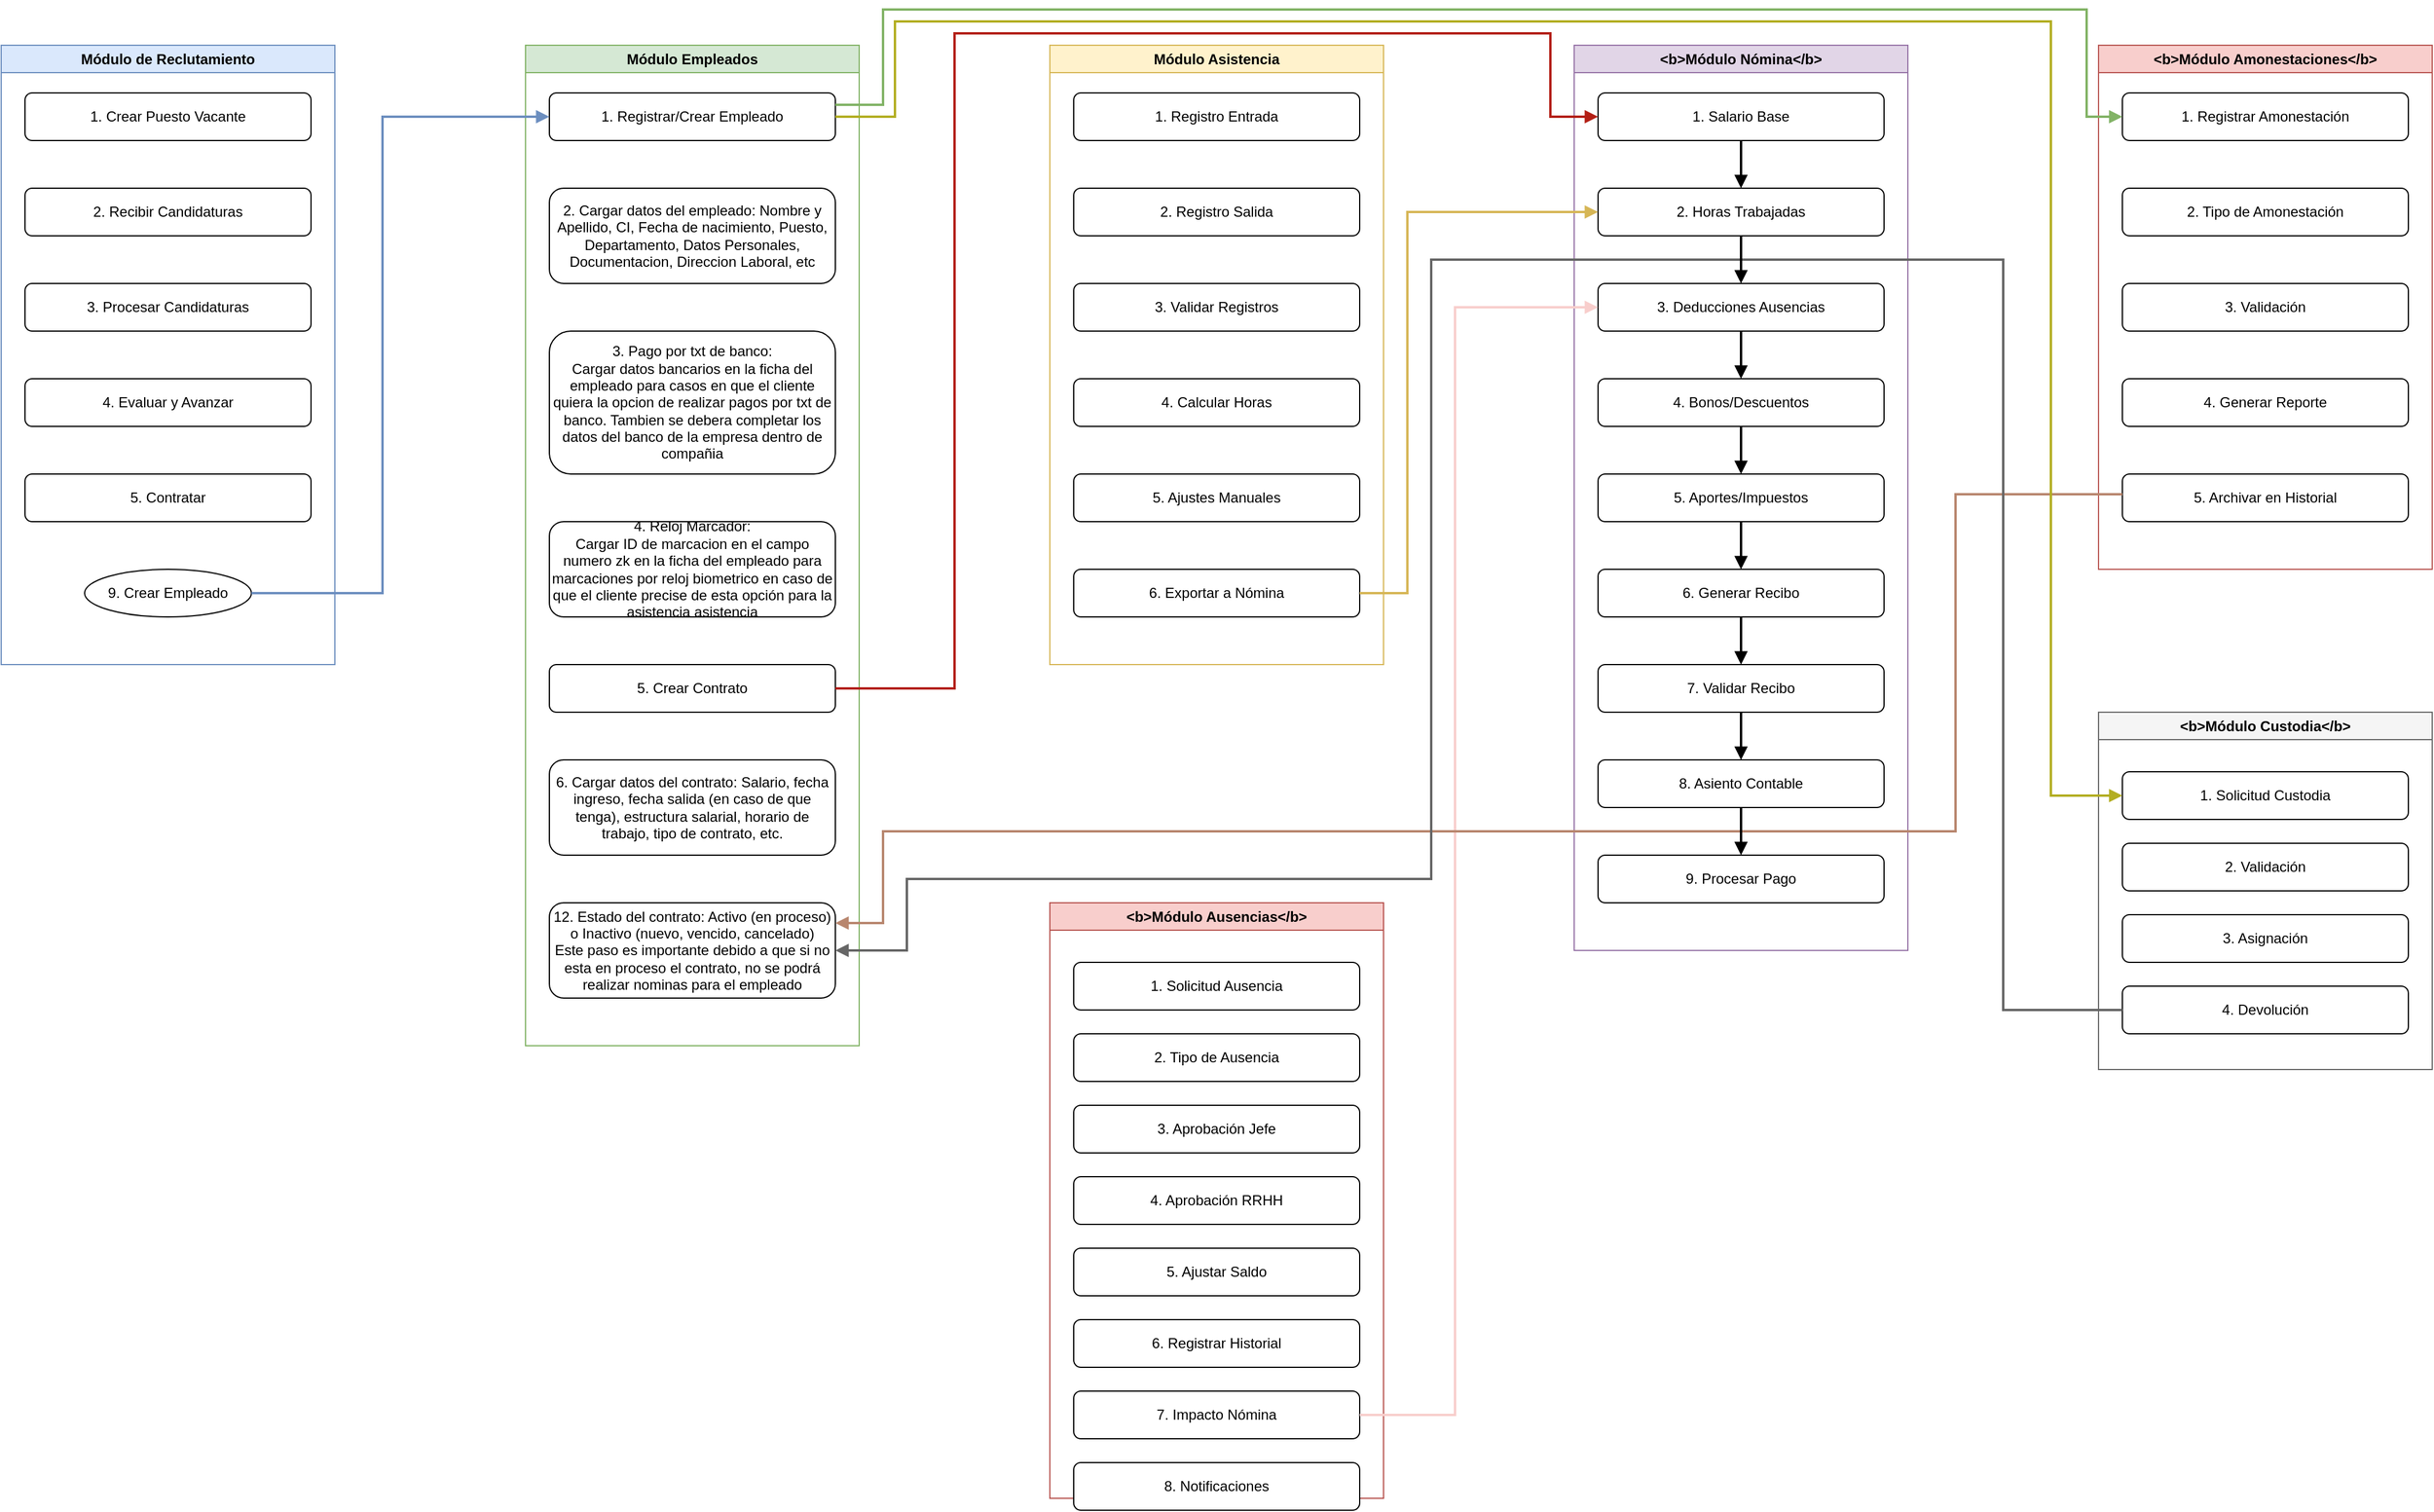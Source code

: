 <mxfile version="26.2.14">
  <diagram name="RRHH_Odoo_Flujo_Optimizado" id="X3b9cJ5aVg2Kd97cH52v">
    <mxGraphModel dx="1501" dy="779" grid="1" gridSize="10" guides="1" tooltips="1" connect="1" arrows="1" fold="1" page="1" pageScale="1" pageWidth="1169" pageHeight="827" math="0" shadow="0">
      <root>
        <mxCell id="0" />
        <mxCell id="1" parent="0" />
        <mxCell id="reclutamiento" value="Módulo de Reclutamiento" style="swimlane;whiteSpace=wrap;fillColor=#dae8fc;strokeColor=#6c8ebf;" parent="1" vertex="1">
          <mxGeometry x="40" y="80" width="280" height="520" as="geometry" />
        </mxCell>
        <mxCell id="definir_requisitos" value="1. Crear Puesto Vacante" style="rounded=1;whiteSpace=wrap;" parent="reclutamiento" vertex="1">
          <mxGeometry x="20" y="40" width="240" height="40" as="geometry" />
        </mxCell>
        <mxCell id="publicar_vacante" value="2. Recibir Candidaturas" style="rounded=1;whiteSpace=wrap;" parent="reclutamiento" vertex="1">
          <mxGeometry x="20" y="120" width="240" height="40" as="geometry" />
        </mxCell>
        <mxCell id="recibir_postulaciones" value="3. Procesar Candidaturas" style="rounded=1;whiteSpace=wrap;" parent="reclutamiento" vertex="1">
          <mxGeometry x="20" y="200" width="240" height="40" as="geometry" />
        </mxCell>
        <mxCell id="evaluar_candidatos" value="4. Evaluar y Avanzar" style="rounded=1;whiteSpace=wrap;" parent="reclutamiento" vertex="1">
          <mxGeometry x="20" y="280" width="240" height="40" as="geometry" />
        </mxCell>
        <mxCell id="test_formulario" value="5. Contratar" style="rounded=1;whiteSpace=wrap;" parent="reclutamiento" vertex="1">
          <mxGeometry x="20" y="360" width="240" height="40" as="geometry" />
        </mxCell>
        <mxCell id="crear_empleado" value="9. Crear Empleado" style="ellipse;whiteSpace=wrap;" parent="reclutamiento" vertex="1">
          <mxGeometry x="70" y="440" width="140" height="40" as="geometry" />
        </mxCell>
        <mxCell id="empleados" value="Módulo Empleados" style="swimlane;whiteSpace=wrap;fillColor=#d5e8d4;strokeColor=#82b366;" parent="1" vertex="1">
          <mxGeometry x="480" y="80" width="280" height="840" as="geometry" />
        </mxCell>
        <mxCell id="registro_empleado" value="1. Registrar/Crear Empleado" style="rounded=1;whiteSpace=wrap;" parent="empleados" vertex="1">
          <mxGeometry x="20" y="40" width="240" height="40" as="geometry" />
        </mxCell>
        <mxCell id="asignacion_puesto" value="6. Cargar datos del contrato: Salario, fecha ingreso, fecha salida (en caso de que tenga), estructura salarial, horario de trabajo, tipo de contrato, etc." style="rounded=1;whiteSpace=wrap;" parent="empleados" vertex="1">
          <mxGeometry x="20" y="600" width="240" height="80" as="geometry" />
        </mxCell>
        <mxCell id="asignacion_departamento" value="2. Cargar datos del empleado: Nombre y Apellido, CI, Fecha de nacimiento, Puesto, Departamento, Datos Personales, Documentacion, Direccion Laboral, etc" style="rounded=1;whiteSpace=wrap;" parent="empleados" vertex="1">
          <mxGeometry x="20" y="120" width="240" height="80" as="geometry" />
        </mxCell>
        <mxCell id="creacion_contrato" value="5. Crear Contrato" style="rounded=1;whiteSpace=wrap;" parent="empleados" vertex="1">
          <mxGeometry x="20" y="520" width="240" height="40" as="geometry" />
        </mxCell>
        <mxCell id="actualizacion_periodica" value="3. Pago por txt de banco:&#xa;Cargar datos bancarios en la ficha del empleado para casos en que el cliente quiera la opcion de realizar pagos por txt de banco. Tambien se debera completar los datos del banco de la empresa dentro de compañia" style="rounded=1;whiteSpace=wrap;" parent="empleados" vertex="1">
          <mxGeometry x="20" y="240" width="240" height="120" as="geometry" />
        </mxCell>
        <mxCell id="control_cambio_estado" value="12. Estado del contrato: Activo (en proceso) o Inactivo (nuevo, vencido, cancelado)&#xa;Este paso es importante debido a que si no esta en proceso el contrato, no se podrá realizar nominas para el empleado" style="rounded=1;whiteSpace=wrap;" parent="empleados" vertex="1">
          <mxGeometry x="20" y="720" width="240" height="80" as="geometry" />
        </mxCell>
        <mxCell id="7uCu36Cxa_jLhvMKCSyf-5" value="4. Reloj Marcador:&#xa;Cargar ID de marcacion en el campo numero zk en la ficha del empleado para marcaciones por reloj biometrico en caso de que el cliente precise de esta opción para la asistencia asistencia" style="rounded=1;whiteSpace=wrap;" vertex="1" parent="empleados">
          <mxGeometry x="20" y="400" width="240" height="80" as="geometry" />
        </mxCell>
        <mxCell id="asistencia" value="Módulo Asistencia" style="swimlane;whiteSpace=wrap;fillColor=#fff2cc;strokeColor=#d6b656;" parent="1" vertex="1">
          <mxGeometry x="920" y="80" width="280" height="520" as="geometry" />
        </mxCell>
        <mxCell id="registro_entrada" value="1. Registro Entrada" style="rounded=1;whiteSpace=wrap;" parent="asistencia" vertex="1">
          <mxGeometry x="20" y="40" width="240" height="40" as="geometry" />
        </mxCell>
        <mxCell id="registro_salida" value="2. Registro Salida" style="rounded=1;whiteSpace=wrap;" parent="asistencia" vertex="1">
          <mxGeometry x="20" y="120" width="240" height="40" as="geometry" />
        </mxCell>
        <mxCell id="validacion_asistencia" value="3. Validar Registros" style="rounded=1;whiteSpace=wrap;" parent="asistencia" vertex="1">
          <mxGeometry x="20" y="200" width="240" height="40" as="geometry" />
        </mxCell>
        <mxCell id="calculo_horas_trabajadas" value="4. Calcular Horas" style="rounded=1;whiteSpace=wrap;" parent="asistencia" vertex="1">
          <mxGeometry x="20" y="280" width="240" height="40" as="geometry" />
        </mxCell>
        <mxCell id="ajuste_manual" value="5. Ajustes Manuales" style="rounded=1;whiteSpace=wrap;" parent="asistencia" vertex="1">
          <mxGeometry x="20" y="360" width="240" height="40" as="geometry" />
        </mxCell>
        <mxCell id="exportacion_nomina" value="6. Exportar a Nómina" style="rounded=1;whiteSpace=wrap;" parent="asistencia" vertex="1">
          <mxGeometry x="20" y="440" width="240" height="40" as="geometry" />
        </mxCell>
        <mxCell id="ausencias" value="&lt;b&gt;Módulo Ausencias&lt;/b&gt;" style="swimlane;whiteSpace=wrap;fillColor=#f8cecc;strokeColor=#b85450;" parent="1" vertex="1">
          <mxGeometry x="920" y="800" width="280" height="500" as="geometry" />
        </mxCell>
        <mxCell id="creacion_solicitud" value="1. Solicitud Ausencia" style="rounded=1;whiteSpace=wrap;" parent="ausencias" vertex="1">
          <mxGeometry x="20" y="50" width="240" height="40" as="geometry" />
        </mxCell>
        <mxCell id="seleccion_tipo_ausencia" value="2. Tipo de Ausencia" style="rounded=1;whiteSpace=wrap;" parent="ausencias" vertex="1">
          <mxGeometry x="20" y="110" width="240" height="40" as="geometry" />
        </mxCell>
        <mxCell id="validacion_responsable" value="3. Aprobación Jefe" style="rounded=1;whiteSpace=wrap;" parent="ausencias" vertex="1">
          <mxGeometry x="20" y="170" width="240" height="40" as="geometry" />
        </mxCell>
        <mxCell id="validacion_rrhh" value="4. Aprobación RRHH" style="rounded=1;whiteSpace=wrap;" parent="ausencias" vertex="1">
          <mxGeometry x="20" y="230" width="240" height="40" as="geometry" />
        </mxCell>
        <mxCell id="ajuste_saldo" value="5. Ajustar Saldo" style="rounded=1;whiteSpace=wrap;" parent="ausencias" vertex="1">
          <mxGeometry x="20" y="290" width="240" height="40" as="geometry" />
        </mxCell>
        <mxCell id="registro_historial" value="6. Registrar Historial" style="rounded=1;whiteSpace=wrap;" parent="ausencias" vertex="1">
          <mxGeometry x="20" y="350" width="240" height="40" as="geometry" />
        </mxCell>
        <mxCell id="enlace_nomina" value="7. Impacto Nómina" style="rounded=1;whiteSpace=wrap;" parent="ausencias" vertex="1">
          <mxGeometry x="20" y="410" width="240" height="40" as="geometry" />
        </mxCell>
        <mxCell id="notificaciones" value="8. Notificaciones" style="rounded=1;whiteSpace=wrap;" parent="ausencias" vertex="1">
          <mxGeometry x="20" y="470" width="240" height="40" as="geometry" />
        </mxCell>
        <mxCell id="nomina" value="&lt;b&gt;Módulo Nómina&lt;/b&gt;" style="swimlane;whiteSpace=wrap;fillColor=#e1d5e7;strokeColor=#9673a6;" parent="1" vertex="1">
          <mxGeometry x="1360" y="80" width="280" height="760" as="geometry" />
        </mxCell>
        <mxCell id="calculo_salario_base" value="1. Salario Base" style="rounded=1;whiteSpace=wrap;" parent="nomina" vertex="1">
          <mxGeometry x="20" y="40" width="240" height="40" as="geometry" />
        </mxCell>
        <mxCell id="inclusion_horas_trabajadas" value="2. Horas Trabajadas" style="rounded=1;whiteSpace=wrap;" parent="nomina" vertex="1">
          <mxGeometry x="20" y="120" width="240" height="40" as="geometry" />
        </mxCell>
        <mxCell id="inclusion_ausencias" value="3. Deducciones Ausencias" style="rounded=1;whiteSpace=wrap;" parent="nomina" vertex="1">
          <mxGeometry x="20" y="200" width="240" height="40" as="geometry" />
        </mxCell>
        <mxCell id="inclusion_inputs_adicionales" value="4. Bonos/Descuentos" style="rounded=1;whiteSpace=wrap;" parent="nomina" vertex="1">
          <mxGeometry x="20" y="280" width="240" height="40" as="geometry" />
        </mxCell>
        <mxCell id="calculo_aportes_impuestos" value="5. Aportes/Impuestos" style="rounded=1;whiteSpace=wrap;" parent="nomina" vertex="1">
          <mxGeometry x="20" y="360" width="240" height="40" as="geometry" />
        </mxCell>
        <mxCell id="generacion_recibo_nomina" value="6. Generar Recibo" style="rounded=1;whiteSpace=wrap;" parent="nomina" vertex="1">
          <mxGeometry x="20" y="440" width="240" height="40" as="geometry" />
        </mxCell>
        <mxCell id="validacion_recibo" value="7. Validar Recibo" style="rounded=1;whiteSpace=wrap;" parent="nomina" vertex="1">
          <mxGeometry x="20" y="520" width="240" height="40" as="geometry" />
        </mxCell>
        <mxCell id="proceso_pago" value="9. Procesar Pago" style="rounded=1;whiteSpace=wrap;" parent="nomina" vertex="1">
          <mxGeometry x="20" y="680" width="240" height="40" as="geometry" />
        </mxCell>
        <mxCell id="custodia" value="&lt;b&gt;Módulo Custodia&lt;/b&gt;" style="swimlane;whiteSpace=wrap;fillColor=#f5f5f5;strokeColor=#666666;" parent="1" vertex="1">
          <mxGeometry x="1800" y="640" width="280" height="300" as="geometry" />
        </mxCell>
        <mxCell id="registro_solicitud_custodia" value="1. Solicitud Custodia" style="rounded=1;whiteSpace=wrap;" parent="custodia" vertex="1">
          <mxGeometry x="20" y="50" width="240" height="40" as="geometry" />
        </mxCell>
        <mxCell id="validacion_custodia" value="2. Validación" style="rounded=1;whiteSpace=wrap;" parent="custodia" vertex="1">
          <mxGeometry x="20" y="110" width="240" height="40" as="geometry" />
        </mxCell>
        <mxCell id="asignacion_propiedad" value="3. Asignación" style="rounded=1;whiteSpace=wrap;" parent="custodia" vertex="1">
          <mxGeometry x="20" y="170" width="240" height="40" as="geometry" />
        </mxCell>
        <mxCell id="registro_devolucion" value="4. Devolución" style="rounded=1;whiteSpace=wrap;" parent="custodia" vertex="1">
          <mxGeometry x="20" y="230" width="240" height="40" as="geometry" />
        </mxCell>
        <mxCell id="amonestaciones" value="&lt;b&gt;Módulo Amonestaciones&lt;/b&gt;" style="swimlane;whiteSpace=wrap;fillColor=#f8cecc;strokeColor=#b85450;" parent="1" vertex="1">
          <mxGeometry x="1800" y="80" width="280" height="440" as="geometry" />
        </mxCell>
        <mxCell id="registro_amonestacion" value="1. Registrar Amonestación" style="rounded=1;whiteSpace=wrap;" parent="amonestaciones" vertex="1">
          <mxGeometry x="20" y="40" width="240" height="40" as="geometry" />
        </mxCell>
        <mxCell id="definicion_tipo_amonestacion" value="2. Tipo de Amonestación" style="rounded=1;whiteSpace=wrap;" parent="amonestaciones" vertex="1">
          <mxGeometry x="20" y="120" width="240" height="40" as="geometry" />
        </mxCell>
        <mxCell id="validacion_amonestacion" value="3. Validación" style="rounded=1;whiteSpace=wrap;" parent="amonestaciones" vertex="1">
          <mxGeometry x="20" y="200" width="240" height="40" as="geometry" />
        </mxCell>
        <mxCell id="generacion_reporte_pdf" value="4. Generar Reporte" style="rounded=1;whiteSpace=wrap;" parent="amonestaciones" vertex="1">
          <mxGeometry x="20" y="280" width="240" height="40" as="geometry" />
        </mxCell>
        <mxCell id="archivo_historial_empleado" value="5. Archivar en Historial" style="rounded=1;whiteSpace=wrap;" parent="amonestaciones" vertex="1">
          <mxGeometry x="20" y="360" width="240" height="40" as="geometry" />
        </mxCell>
        <mxCell id="con_reclutamiento_empleados" style="edgeStyle=orthogonalEdgeStyle;rounded=0;endArrow=block;html=1;strokeColor=#6c8ebf;strokeWidth=2;exitX=1;exitY=0.5;exitDx=0;exitDy=0;" parent="1" source="crear_empleado" target="registro_empleado" edge="1">
          <mxGeometry relative="1" as="geometry">
            <mxPoint x="360" y="610" as="sourcePoint" />
            <mxPoint x="360" y="110" as="targetPoint" />
            <Array as="points">
              <mxPoint x="360" y="540" />
              <mxPoint x="360" y="140" />
            </Array>
          </mxGeometry>
        </mxCell>
        <mxCell id="con_empleados_nomina_contrato" style="edgeStyle=orthogonalEdgeStyle;rounded=0;endArrow=block;html=1;strokeColor=#B31F15;strokeWidth=2;fillColor=#FF1111;" parent="1" source="creacion_contrato" target="calculo_salario_base" edge="1">
          <mxGeometry relative="1" as="geometry">
            <Array as="points">
              <mxPoint x="840" y="620" />
              <mxPoint x="840" y="70" />
              <mxPoint x="1340" y="70" />
              <mxPoint x="1340" y="140" />
            </Array>
          </mxGeometry>
        </mxCell>
        <mxCell id="con_asistencia_nomina_horas" style="edgeStyle=orthogonalEdgeStyle;rounded=0;endArrow=block;html=1;strokeColor=#d6b656;strokeWidth=2;exitX=1;exitY=0.5;exitDx=0;exitDy=0;" parent="1" source="exportacion_nomina" target="inclusion_horas_trabajadas" edge="1">
          <mxGeometry relative="1" as="geometry">
            <Array as="points">
              <mxPoint x="1220" y="540" />
              <mxPoint x="1220" y="220" />
            </Array>
            <mxPoint x="1190" y="540" as="sourcePoint" />
          </mxGeometry>
        </mxCell>
        <mxCell id="con_ausencias_nomina_dias" style="edgeStyle=orthogonalEdgeStyle;rounded=0;endArrow=block;html=1;strokeColor=#F8CECC;strokeWidth=2;" parent="1" source="enlace_nomina" target="inclusion_ausencias" edge="1">
          <mxGeometry relative="1" as="geometry">
            <Array as="points">
              <mxPoint x="1260" y="1230" />
              <mxPoint x="1260" y="300" />
            </Array>
          </mxGeometry>
        </mxCell>
        <mxCell id="con_empleado_amonestaciones" style="edgeStyle=orthogonalEdgeStyle;rounded=0;endArrow=block;html=1;strokeColor=#82b366;strokeWidth=2;" parent="1" source="registro_empleado" target="registro_amonestacion" edge="1">
          <mxGeometry relative="1" as="geometry">
            <Array as="points">
              <mxPoint x="780" y="130" />
              <mxPoint x="780" y="50" />
              <mxPoint x="1790" y="50" />
              <mxPoint x="1790" y="140" />
            </Array>
          </mxGeometry>
        </mxCell>
        <mxCell id="con_amonestaciones_historial" style="edgeStyle=orthogonalEdgeStyle;rounded=0;endArrow=block;html=1;strokeColor=#B8866E;strokeWidth=2;" parent="1" edge="1">
          <mxGeometry relative="1" as="geometry">
            <Array as="points">
              <mxPoint x="1680" y="457" />
              <mxPoint x="1680" y="740" />
              <mxPoint x="780" y="740" />
              <mxPoint x="780" y="817" />
            </Array>
            <mxPoint x="1820" y="457" as="sourcePoint" />
            <mxPoint x="740" y="817" as="targetPoint" />
          </mxGeometry>
        </mxCell>
        <mxCell id="con_empleado_custodia" style="edgeStyle=orthogonalEdgeStyle;rounded=0;endArrow=block;html=1;strokeColor=#B3AE23;strokeWidth=2;" parent="1" source="registro_empleado" target="registro_solicitud_custodia" edge="1">
          <mxGeometry relative="1" as="geometry">
            <Array as="points">
              <mxPoint x="790" y="140" />
              <mxPoint x="790" y="60" />
              <mxPoint x="1760" y="60" />
              <mxPoint x="1760" y="710" />
            </Array>
          </mxGeometry>
        </mxCell>
        <mxCell id="con_custodia_estado" style="edgeStyle=orthogonalEdgeStyle;rounded=0;endArrow=block;html=1;strokeColor=#666666;strokeWidth=2;" parent="1" source="registro_devolucion" target="control_cambio_estado" edge="1">
          <mxGeometry relative="1" as="geometry">
            <Array as="points">
              <mxPoint x="1720" y="890" />
              <mxPoint x="1720" y="260" />
              <mxPoint x="1240" y="260" />
              <mxPoint x="1240" y="780" />
              <mxPoint x="800" y="780" />
              <mxPoint x="800" y="840" />
            </Array>
          </mxGeometry>
        </mxCell>
        <mxCell id="con_salario_horas" style="edgeStyle=orthogonalEdgeStyle;rounded=0;endArrow=block;html=1;strokeWidth=2;" parent="1" source="calculo_salario_base" target="inclusion_horas_trabajadas" edge="1">
          <mxGeometry relative="1" as="geometry" />
        </mxCell>
        <mxCell id="con_horas_ausencias" style="edgeStyle=orthogonalEdgeStyle;rounded=0;endArrow=block;html=1;strokeWidth=2;" parent="1" source="inclusion_horas_trabajadas" target="inclusion_ausencias" edge="1">
          <mxGeometry relative="1" as="geometry" />
        </mxCell>
        <mxCell id="con_ausencias_inputs" style="edgeStyle=orthogonalEdgeStyle;rounded=0;endArrow=block;html=1;strokeWidth=2;" parent="1" source="inclusion_ausencias" target="inclusion_inputs_adicionales" edge="1">
          <mxGeometry relative="1" as="geometry" />
        </mxCell>
        <mxCell id="con_inputs_aportes" style="edgeStyle=orthogonalEdgeStyle;rounded=0;endArrow=block;html=1;strokeWidth=2;" parent="1" source="inclusion_inputs_adicionales" target="calculo_aportes_impuestos" edge="1">
          <mxGeometry relative="1" as="geometry" />
        </mxCell>
        <mxCell id="con_aportes_recibo" style="edgeStyle=orthogonalEdgeStyle;rounded=0;endArrow=block;html=1;strokeWidth=2;" parent="1" source="calculo_aportes_impuestos" target="generacion_recibo_nomina" edge="1">
          <mxGeometry relative="1" as="geometry" />
        </mxCell>
        <mxCell id="con_recibo_validacion" style="edgeStyle=orthogonalEdgeStyle;rounded=0;endArrow=block;html=1;strokeWidth=2;" parent="1" source="generacion_recibo_nomina" target="validacion_recibo" edge="1">
          <mxGeometry relative="1" as="geometry" />
        </mxCell>
        <mxCell id="con_validacion_asiento" style="edgeStyle=orthogonalEdgeStyle;rounded=0;endArrow=block;html=1;strokeWidth=2;" parent="1" source="validacion_recibo" target="generacion_asiento_contable" edge="1">
          <mxGeometry relative="1" as="geometry" />
        </mxCell>
        <mxCell id="con_asiento_pago" style="edgeStyle=orthogonalEdgeStyle;rounded=0;endArrow=block;html=1;strokeWidth=2;" parent="1" source="generacion_asiento_contable" target="proceso_pago" edge="1">
          <mxGeometry relative="1" as="geometry" />
        </mxCell>
        <mxCell id="generacion_asiento_contable" value="8. Asiento Contable" style="rounded=1;whiteSpace=wrap;" parent="1" vertex="1">
          <mxGeometry x="1380" y="680" width="240" height="40" as="geometry" />
        </mxCell>
      </root>
    </mxGraphModel>
  </diagram>
</mxfile>
